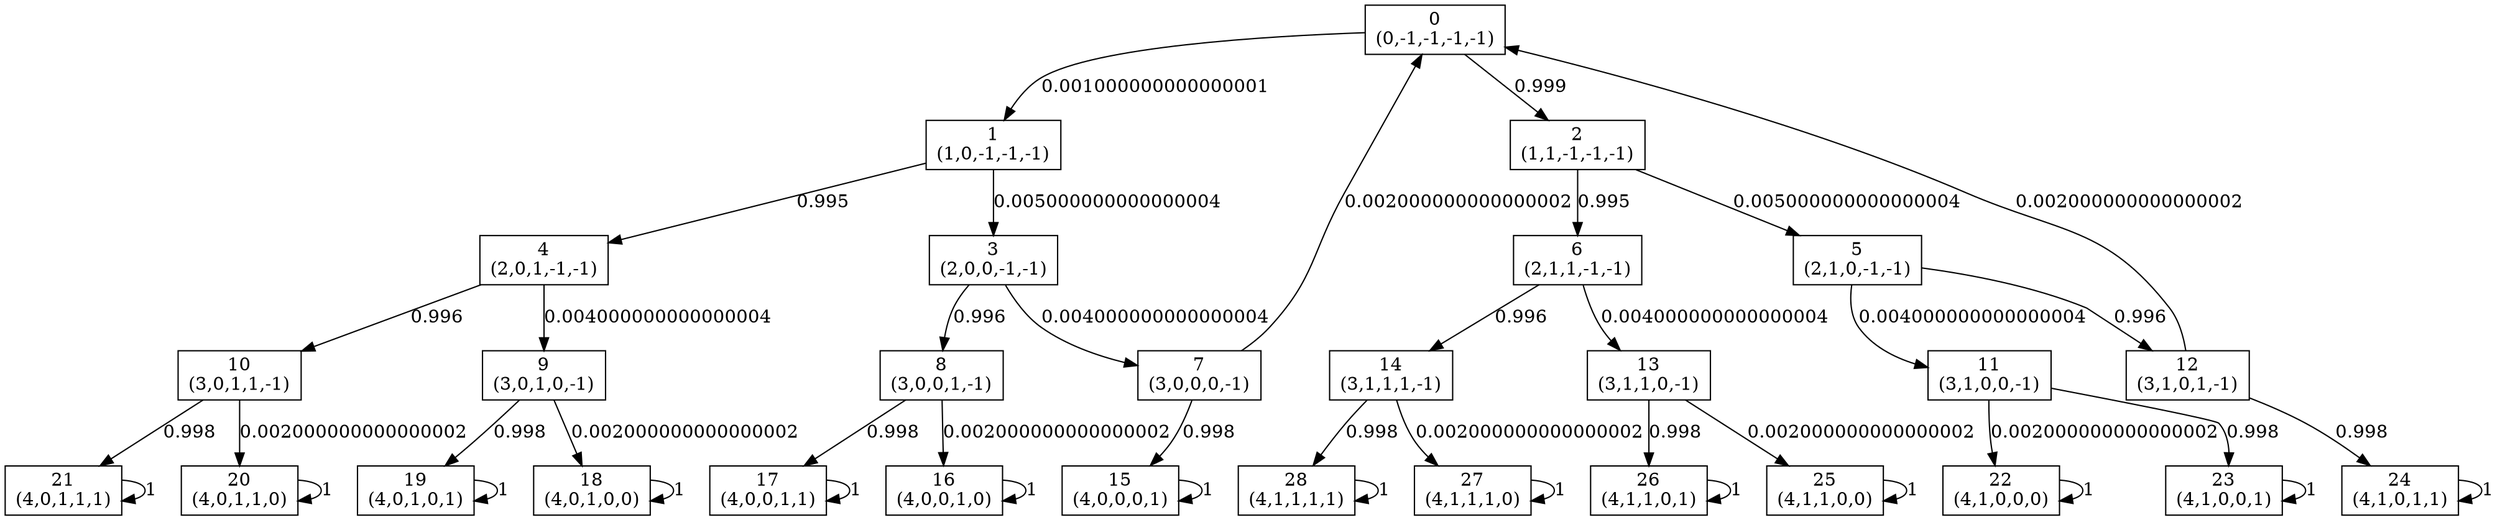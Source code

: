 digraph P {
node [shape=box];
0 -> 1 [ label="0.001000000000000001" ];
0 -> 2 [ label="0.999" ];
1 -> 3 [ label="0.005000000000000004" ];
1 -> 4 [ label="0.995" ];
2 -> 5 [ label="0.005000000000000004" ];
2 -> 6 [ label="0.995" ];
3 -> 7 [ label="0.004000000000000004" ];
3 -> 8 [ label="0.996" ];
4 -> 9 [ label="0.004000000000000004" ];
4 -> 10 [ label="0.996" ];
5 -> 11 [ label="0.004000000000000004" ];
5 -> 12 [ label="0.996" ];
6 -> 13 [ label="0.004000000000000004" ];
6 -> 14 [ label="0.996" ];
7 -> 0 [ label="0.002000000000000002" ];
7 -> 15 [ label="0.998" ];
8 -> 16 [ label="0.002000000000000002" ];
8 -> 17 [ label="0.998" ];
9 -> 18 [ label="0.002000000000000002" ];
9 -> 19 [ label="0.998" ];
10 -> 20 [ label="0.002000000000000002" ];
10 -> 21 [ label="0.998" ];
11 -> 22 [ label="0.002000000000000002" ];
11 -> 23 [ label="0.998" ];
12 -> 0 [ label="0.002000000000000002" ];
12 -> 24 [ label="0.998" ];
13 -> 25 [ label="0.002000000000000002" ];
13 -> 26 [ label="0.998" ];
14 -> 27 [ label="0.002000000000000002" ];
14 -> 28 [ label="0.998" ];
15 -> 15 [ label="1" ];
16 -> 16 [ label="1" ];
17 -> 17 [ label="1" ];
18 -> 18 [ label="1" ];
19 -> 19 [ label="1" ];
20 -> 20 [ label="1" ];
21 -> 21 [ label="1" ];
22 -> 22 [ label="1" ];
23 -> 23 [ label="1" ];
24 -> 24 [ label="1" ];
25 -> 25 [ label="1" ];
26 -> 26 [ label="1" ];
27 -> 27 [ label="1" ];
28 -> 28 [ label="1" ];
0 [label="0\n(0,-1,-1,-1,-1)"];
1 [label="1\n(1,0,-1,-1,-1)"];
2 [label="2\n(1,1,-1,-1,-1)"];
3 [label="3\n(2,0,0,-1,-1)"];
4 [label="4\n(2,0,1,-1,-1)"];
5 [label="5\n(2,1,0,-1,-1)"];
6 [label="6\n(2,1,1,-1,-1)"];
7 [label="7\n(3,0,0,0,-1)"];
8 [label="8\n(3,0,0,1,-1)"];
9 [label="9\n(3,0,1,0,-1)"];
10 [label="10\n(3,0,1,1,-1)"];
11 [label="11\n(3,1,0,0,-1)"];
12 [label="12\n(3,1,0,1,-1)"];
13 [label="13\n(3,1,1,0,-1)"];
14 [label="14\n(3,1,1,1,-1)"];
15 [label="15\n(4,0,0,0,1)"];
16 [label="16\n(4,0,0,1,0)"];
17 [label="17\n(4,0,0,1,1)"];
18 [label="18\n(4,0,1,0,0)"];
19 [label="19\n(4,0,1,0,1)"];
20 [label="20\n(4,0,1,1,0)"];
21 [label="21\n(4,0,1,1,1)"];
22 [label="22\n(4,1,0,0,0)"];
23 [label="23\n(4,1,0,0,1)"];
24 [label="24\n(4,1,0,1,1)"];
25 [label="25\n(4,1,1,0,0)"];
26 [label="26\n(4,1,1,0,1)"];
27 [label="27\n(4,1,1,1,0)"];
28 [label="28\n(4,1,1,1,1)"];
}
